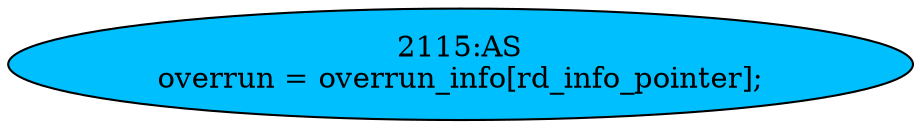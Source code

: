 strict digraph "" {
	node [label="\N"];
	"2115:AS"	 [ast="<pyverilog.vparser.ast.Assign object at 0x7f44f6bb5c90>",
		def_var="['overrun']",
		fillcolor=deepskyblue,
		label="2115:AS
overrun = overrun_info[rd_info_pointer];",
		statements="[]",
		style=filled,
		typ=Assign,
		use_var="['overrun_info', 'rd_info_pointer']"];
}
